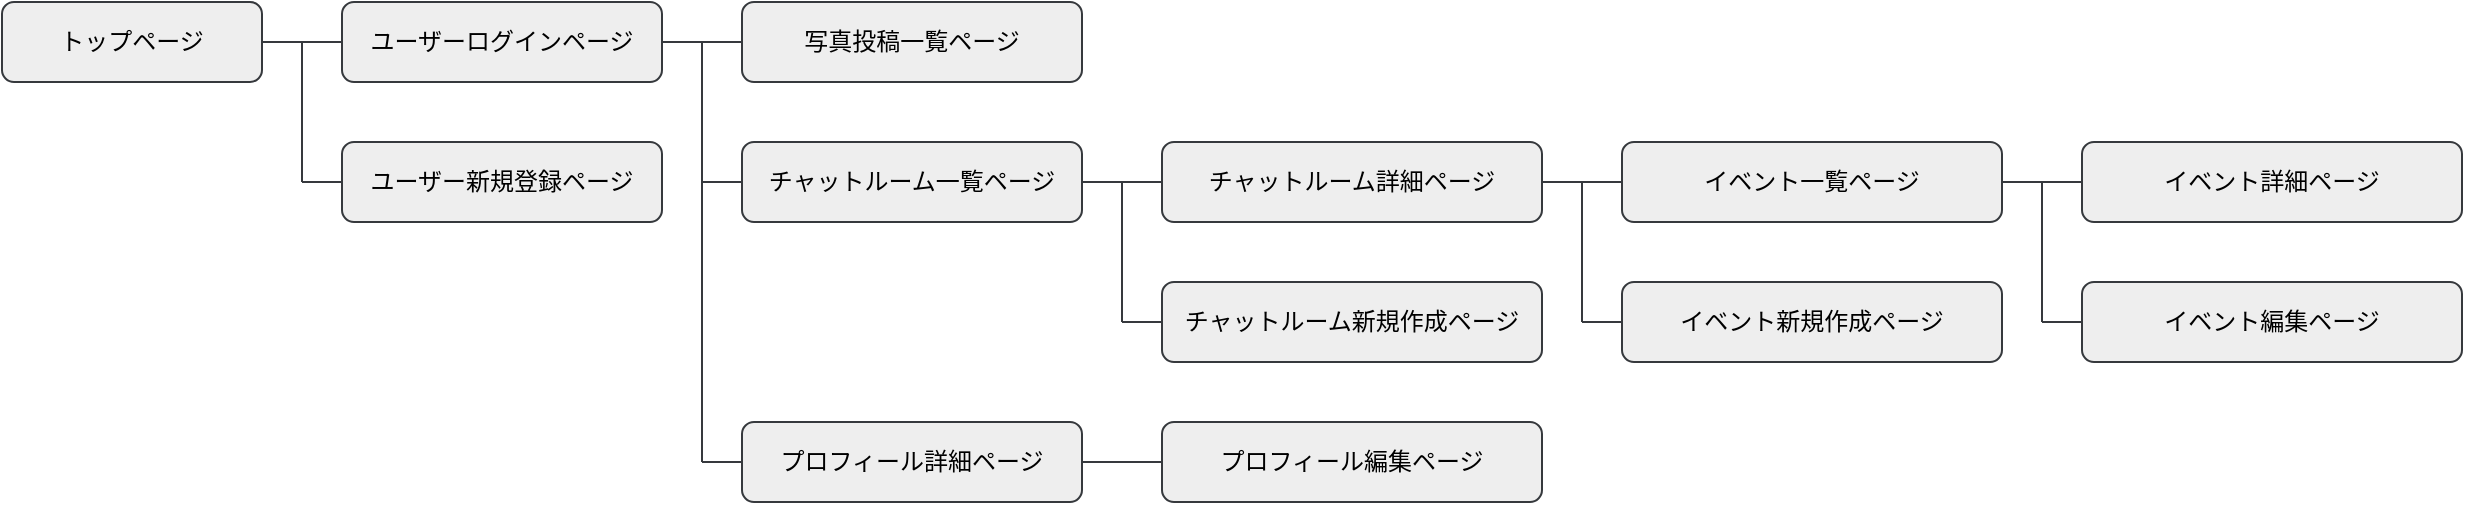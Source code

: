 <mxfile>
    <diagram id="wu1sRKnj6Xk6HGCPe7wS" name="ページ1">
        <mxGraphModel dx="1160" dy="779" grid="1" gridSize="10" guides="1" tooltips="1" connect="1" arrows="1" fold="1" page="1" pageScale="1" pageWidth="1169" pageHeight="827" background="#ffffff" math="0" shadow="0">
            <root>
                <mxCell id="0"/>
                <mxCell id="1" parent="0"/>
                <mxCell id="2" value="トップページ" style="rounded=1;whiteSpace=wrap;html=1;align=center;fillColor=#eeeeee;strokeColor=#36393d;fontColor=#000000;" parent="1" vertex="1">
                    <mxGeometry x="20" y="20" width="130" height="40" as="geometry"/>
                </mxCell>
                <mxCell id="4" value="ユーザーログインページ" style="rounded=1;whiteSpace=wrap;html=1;align=center;fillColor=#eeeeee;strokeColor=#36393d;fontColor=#000000;" parent="1" vertex="1">
                    <mxGeometry x="190" y="20" width="160" height="40" as="geometry"/>
                </mxCell>
                <mxCell id="5" value="ユーザー新規登録ページ" style="rounded=1;whiteSpace=wrap;html=1;align=center;fillColor=#eeeeee;strokeColor=#36393d;fontColor=#000000;" parent="1" vertex="1">
                    <mxGeometry x="190" y="90" width="160" height="40" as="geometry"/>
                </mxCell>
                <mxCell id="6" value="写真投稿一覧ページ" style="rounded=1;whiteSpace=wrap;html=1;align=center;fillColor=#eeeeee;strokeColor=#36393d;fontColor=#000000;" parent="1" vertex="1">
                    <mxGeometry x="390" y="20" width="170" height="40" as="geometry"/>
                </mxCell>
                <mxCell id="7" value="チャットルーム一覧ページ" style="rounded=1;whiteSpace=wrap;html=1;align=center;fillColor=#eeeeee;strokeColor=#36393d;fontColor=#000000;" parent="1" vertex="1">
                    <mxGeometry x="390" y="90" width="170" height="40" as="geometry"/>
                </mxCell>
                <mxCell id="8" value="プロフィール詳細ページ" style="rounded=1;whiteSpace=wrap;html=1;align=center;fillColor=#eeeeee;strokeColor=#36393d;fontColor=#000000;" parent="1" vertex="1">
                    <mxGeometry x="390" y="230" width="170" height="40" as="geometry"/>
                </mxCell>
                <mxCell id="9" value="プロフィール編集ページ" style="rounded=1;whiteSpace=wrap;html=1;align=center;fillColor=#eeeeee;strokeColor=#36393d;fontColor=#000000;" parent="1" vertex="1">
                    <mxGeometry x="600" y="230" width="190" height="40" as="geometry"/>
                </mxCell>
                <mxCell id="10" value="チャットルーム新規作成ページ" style="rounded=1;whiteSpace=wrap;html=1;align=center;fillColor=#eeeeee;strokeColor=#36393d;fontColor=#000000;" parent="1" vertex="1">
                    <mxGeometry x="600" y="160" width="190" height="40" as="geometry"/>
                </mxCell>
                <mxCell id="11" value="チャットルーム詳細ページ" style="rounded=1;whiteSpace=wrap;html=1;align=center;fillColor=#eeeeee;strokeColor=#36393d;fontColor=#000000;" parent="1" vertex="1">
                    <mxGeometry x="600" y="90" width="190" height="40" as="geometry"/>
                </mxCell>
                <mxCell id="12" value="イベント一覧ページ" style="rounded=1;whiteSpace=wrap;html=1;align=center;fillColor=#eeeeee;strokeColor=#36393d;fontColor=#000000;" parent="1" vertex="1">
                    <mxGeometry x="830" y="90" width="190" height="40" as="geometry"/>
                </mxCell>
                <mxCell id="13" value="イベント新規作成ページ" style="rounded=1;whiteSpace=wrap;html=1;align=center;fillColor=#eeeeee;strokeColor=#36393d;fontColor=#000000;" parent="1" vertex="1">
                    <mxGeometry x="830" y="160" width="190" height="40" as="geometry"/>
                </mxCell>
                <mxCell id="14" value="イベント詳細ページ" style="rounded=1;whiteSpace=wrap;html=1;align=center;fillColor=#eeeeee;strokeColor=#36393d;fontColor=#000000;" parent="1" vertex="1">
                    <mxGeometry x="1060" y="90" width="190" height="40" as="geometry"/>
                </mxCell>
                <mxCell id="15" value="イベント編集ページ" style="rounded=1;whiteSpace=wrap;html=1;align=center;fillColor=#eeeeee;strokeColor=#36393d;fontColor=#000000;" parent="1" vertex="1">
                    <mxGeometry x="1060" y="160" width="190" height="40" as="geometry"/>
                </mxCell>
                <mxCell id="16" value="" style="endArrow=none;html=1;exitX=1;exitY=0.5;exitDx=0;exitDy=0;entryX=0;entryY=0.5;entryDx=0;entryDy=0;fillColor=#eeeeee;strokeColor=#36393d;fontColor=#000000;" parent="1" source="2" target="4" edge="1">
                    <mxGeometry width="50" height="50" relative="1" as="geometry">
                        <mxPoint x="490" y="270" as="sourcePoint"/>
                        <mxPoint x="540" y="220" as="targetPoint"/>
                    </mxGeometry>
                </mxCell>
                <mxCell id="17" value="" style="endArrow=none;html=1;fillColor=#eeeeee;strokeColor=#36393d;fontColor=#000000;" parent="1" edge="1">
                    <mxGeometry width="50" height="50" relative="1" as="geometry">
                        <mxPoint x="170" y="110" as="sourcePoint"/>
                        <mxPoint x="170" y="40" as="targetPoint"/>
                    </mxGeometry>
                </mxCell>
                <mxCell id="18" value="" style="endArrow=none;html=1;entryX=0;entryY=0.5;entryDx=0;entryDy=0;fillColor=#eeeeee;strokeColor=#36393d;fontColor=#000000;" parent="1" target="5" edge="1">
                    <mxGeometry width="50" height="50" relative="1" as="geometry">
                        <mxPoint x="170" y="110" as="sourcePoint"/>
                        <mxPoint x="200" y="50" as="targetPoint"/>
                    </mxGeometry>
                </mxCell>
                <mxCell id="20" value="" style="endArrow=none;html=1;exitX=1;exitY=0.5;exitDx=0;exitDy=0;entryX=0;entryY=0.5;entryDx=0;entryDy=0;fillColor=#eeeeee;strokeColor=#36393d;fontColor=#000000;" parent="1" source="4" target="6" edge="1">
                    <mxGeometry width="50" height="50" relative="1" as="geometry">
                        <mxPoint x="520" y="170" as="sourcePoint"/>
                        <mxPoint x="570" y="120" as="targetPoint"/>
                    </mxGeometry>
                </mxCell>
                <mxCell id="21" value="" style="endArrow=none;html=1;fillColor=#eeeeee;strokeColor=#36393d;fontColor=#000000;" parent="1" edge="1">
                    <mxGeometry width="50" height="50" relative="1" as="geometry">
                        <mxPoint x="370" y="250" as="sourcePoint"/>
                        <mxPoint x="370" y="40" as="targetPoint"/>
                    </mxGeometry>
                </mxCell>
                <mxCell id="24" value="" style="endArrow=none;html=1;entryX=0;entryY=0.5;entryDx=0;entryDy=0;fillColor=#eeeeee;strokeColor=#36393d;fontColor=#000000;" parent="1" target="7" edge="1">
                    <mxGeometry width="50" height="50" relative="1" as="geometry">
                        <mxPoint x="370" y="110" as="sourcePoint"/>
                        <mxPoint x="570" y="120" as="targetPoint"/>
                    </mxGeometry>
                </mxCell>
                <mxCell id="25" value="" style="endArrow=none;html=1;entryX=0;entryY=0.5;entryDx=0;entryDy=0;fillColor=#eeeeee;strokeColor=#36393d;fontColor=#000000;" parent="1" target="8" edge="1">
                    <mxGeometry width="50" height="50" relative="1" as="geometry">
                        <mxPoint x="370" y="250" as="sourcePoint"/>
                        <mxPoint x="570" y="120" as="targetPoint"/>
                    </mxGeometry>
                </mxCell>
                <mxCell id="26" value="" style="endArrow=none;html=1;exitX=1;exitY=0.5;exitDx=0;exitDy=0;fillColor=#eeeeee;strokeColor=#36393d;fontColor=#000000;" parent="1" source="8" target="9" edge="1">
                    <mxGeometry width="50" height="50" relative="1" as="geometry">
                        <mxPoint x="520" y="170" as="sourcePoint"/>
                        <mxPoint x="570" y="120" as="targetPoint"/>
                    </mxGeometry>
                </mxCell>
                <mxCell id="27" value="" style="endArrow=none;html=1;exitX=1;exitY=0.5;exitDx=0;exitDy=0;fillColor=#eeeeee;strokeColor=#36393d;fontColor=#000000;" parent="1" source="7" target="11" edge="1">
                    <mxGeometry width="50" height="50" relative="1" as="geometry">
                        <mxPoint x="540" y="170" as="sourcePoint"/>
                        <mxPoint x="590" y="120" as="targetPoint"/>
                    </mxGeometry>
                </mxCell>
                <mxCell id="28" value="" style="endArrow=none;html=1;fillColor=#eeeeee;strokeColor=#36393d;fontColor=#000000;" parent="1" edge="1">
                    <mxGeometry width="50" height="50" relative="1" as="geometry">
                        <mxPoint x="580" y="180" as="sourcePoint"/>
                        <mxPoint x="580" y="110" as="targetPoint"/>
                    </mxGeometry>
                </mxCell>
                <mxCell id="29" value="" style="endArrow=none;html=1;entryX=0;entryY=0.5;entryDx=0;entryDy=0;fillColor=#eeeeee;strokeColor=#36393d;fontColor=#000000;" parent="1" target="10" edge="1">
                    <mxGeometry width="50" height="50" relative="1" as="geometry">
                        <mxPoint x="580" y="180" as="sourcePoint"/>
                        <mxPoint x="590" y="120" as="targetPoint"/>
                    </mxGeometry>
                </mxCell>
                <mxCell id="30" value="" style="endArrow=none;html=1;exitX=1;exitY=0.5;exitDx=0;exitDy=0;fillColor=#eeeeee;strokeColor=#36393d;fontColor=#000000;" parent="1" source="11" target="12" edge="1">
                    <mxGeometry width="50" height="50" relative="1" as="geometry">
                        <mxPoint x="840" y="270" as="sourcePoint"/>
                        <mxPoint x="890" y="220" as="targetPoint"/>
                    </mxGeometry>
                </mxCell>
                <mxCell id="31" value="" style="endArrow=none;html=1;fillColor=#eeeeee;strokeColor=#36393d;fontColor=#000000;" parent="1" edge="1">
                    <mxGeometry width="50" height="50" relative="1" as="geometry">
                        <mxPoint x="810" y="180" as="sourcePoint"/>
                        <mxPoint x="810" y="110" as="targetPoint"/>
                    </mxGeometry>
                </mxCell>
                <mxCell id="32" value="" style="endArrow=none;html=1;fillColor=#eeeeee;strokeColor=#36393d;fontColor=#000000;" parent="1" target="13" edge="1">
                    <mxGeometry width="50" height="50" relative="1" as="geometry">
                        <mxPoint x="810" y="180" as="sourcePoint"/>
                        <mxPoint x="890" y="220" as="targetPoint"/>
                    </mxGeometry>
                </mxCell>
                <mxCell id="33" value="" style="endArrow=none;html=1;exitX=1;exitY=0.5;exitDx=0;exitDy=0;fillColor=#eeeeee;strokeColor=#36393d;fontColor=#000000;" parent="1" edge="1">
                    <mxGeometry width="50" height="50" relative="1" as="geometry">
                        <mxPoint x="1020" y="110" as="sourcePoint"/>
                        <mxPoint x="1060" y="110" as="targetPoint"/>
                    </mxGeometry>
                </mxCell>
                <mxCell id="34" value="" style="endArrow=none;html=1;fillColor=#eeeeee;strokeColor=#36393d;fontColor=#000000;" parent="1" edge="1">
                    <mxGeometry width="50" height="50" relative="1" as="geometry">
                        <mxPoint x="1040" y="180" as="sourcePoint"/>
                        <mxPoint x="1040" y="110" as="targetPoint"/>
                    </mxGeometry>
                </mxCell>
                <mxCell id="35" value="" style="endArrow=none;html=1;fillColor=#eeeeee;strokeColor=#36393d;fontColor=#000000;" parent="1" edge="1">
                    <mxGeometry width="50" height="50" relative="1" as="geometry">
                        <mxPoint x="1040" y="180" as="sourcePoint"/>
                        <mxPoint x="1060" y="180" as="targetPoint"/>
                    </mxGeometry>
                </mxCell>
            </root>
        </mxGraphModel>
    </diagram>
</mxfile>